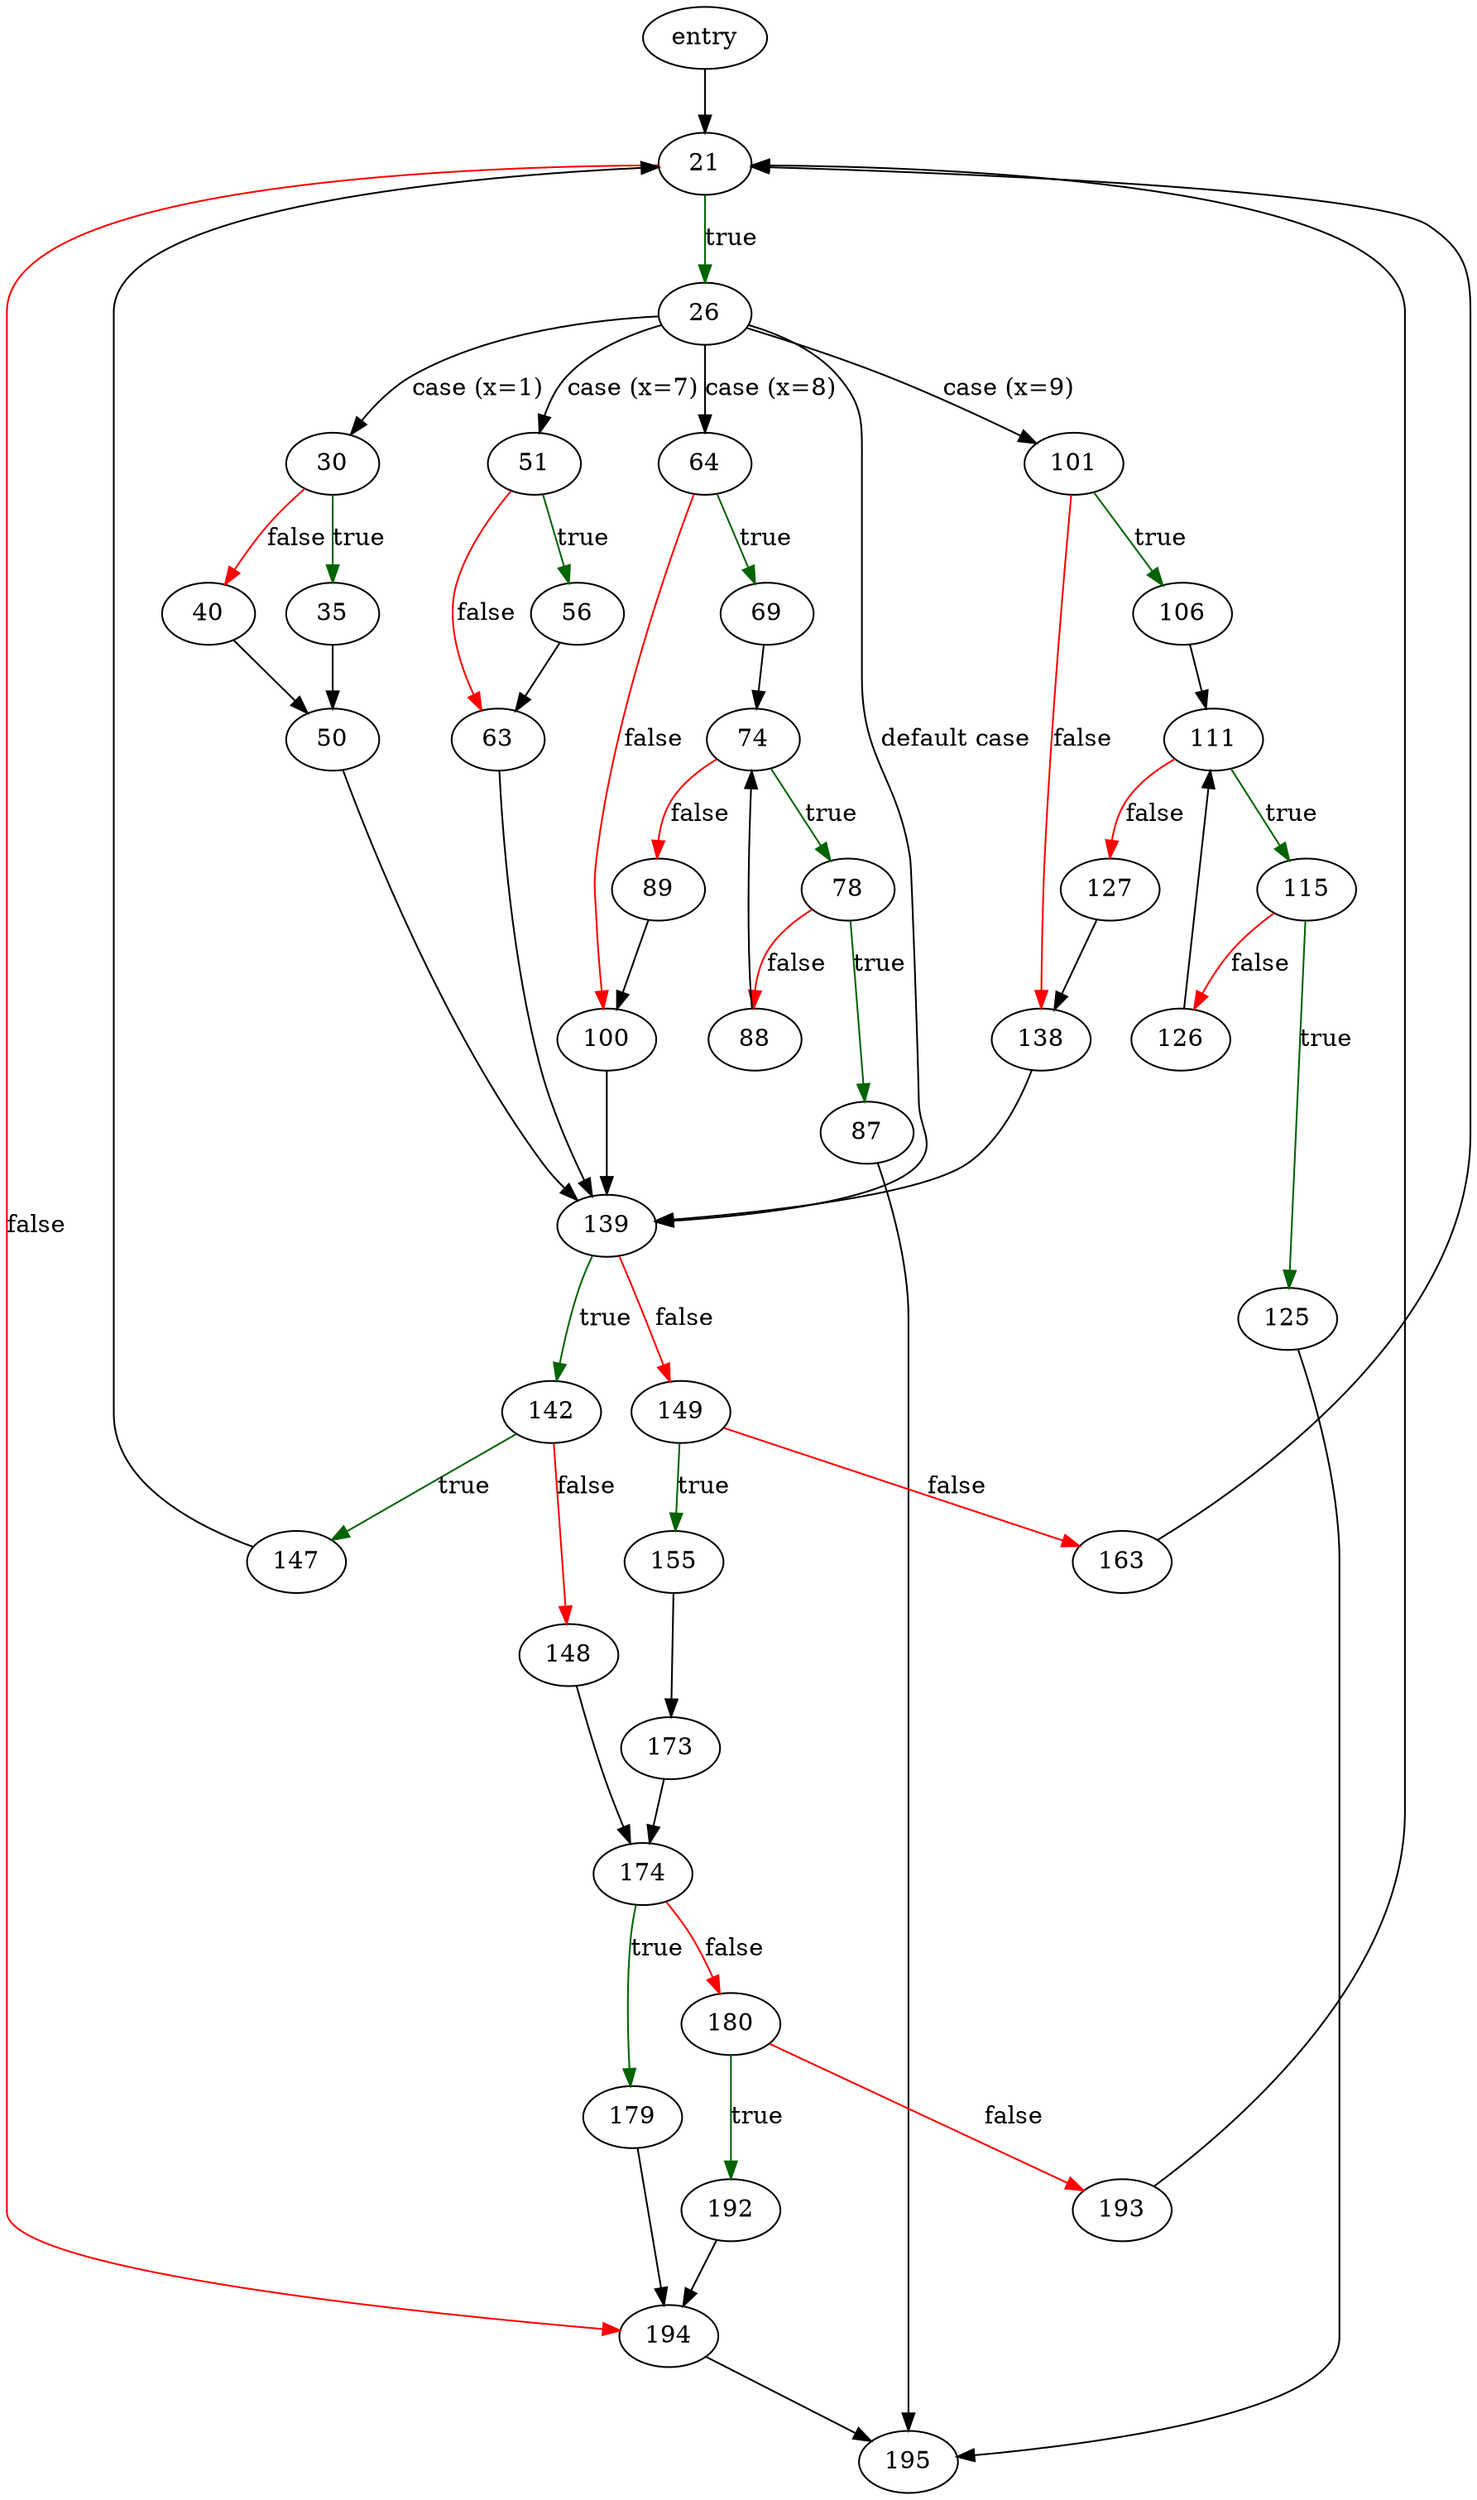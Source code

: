 digraph "completionNext" {
	// Node definitions.
	1 [label=entry];
	21;
	26;
	30;
	35;
	40;
	50;
	51;
	56;
	63;
	64;
	69;
	74;
	78;
	87;
	88;
	89;
	100;
	101;
	106;
	111;
	115;
	125;
	126;
	127;
	138;
	139;
	142;
	147;
	148;
	149;
	155;
	163;
	173;
	174;
	179;
	180;
	192;
	193;
	194;
	195;

	// Edge definitions.
	1 -> 21;
	21 -> 26 [
		color=darkgreen
		label=true
	];
	21 -> 194 [
		color=red
		label=false
	];
	26 -> 30 [label="case (x=1)"];
	26 -> 51 [label="case (x=7)"];
	26 -> 64 [label="case (x=8)"];
	26 -> 101 [label="case (x=9)"];
	26 -> 139 [label="default case"];
	30 -> 35 [
		color=darkgreen
		label=true
	];
	30 -> 40 [
		color=red
		label=false
	];
	35 -> 50;
	40 -> 50;
	50 -> 139;
	51 -> 56 [
		color=darkgreen
		label=true
	];
	51 -> 63 [
		color=red
		label=false
	];
	56 -> 63;
	63 -> 139;
	64 -> 69 [
		color=darkgreen
		label=true
	];
	64 -> 100 [
		color=red
		label=false
	];
	69 -> 74;
	74 -> 78 [
		color=darkgreen
		label=true
	];
	74 -> 89 [
		color=red
		label=false
	];
	78 -> 87 [
		color=darkgreen
		label=true
	];
	78 -> 88 [
		color=red
		label=false
	];
	87 -> 195;
	88 -> 74;
	89 -> 100;
	100 -> 139;
	101 -> 106 [
		color=darkgreen
		label=true
	];
	101 -> 138 [
		color=red
		label=false
	];
	106 -> 111;
	111 -> 115 [
		color=darkgreen
		label=true
	];
	111 -> 127 [
		color=red
		label=false
	];
	115 -> 125 [
		color=darkgreen
		label=true
	];
	115 -> 126 [
		color=red
		label=false
	];
	125 -> 195;
	126 -> 111;
	127 -> 138;
	138 -> 139;
	139 -> 142 [
		color=darkgreen
		label=true
	];
	139 -> 149 [
		color=red
		label=false
	];
	142 -> 147 [
		color=darkgreen
		label=true
	];
	142 -> 148 [
		color=red
		label=false
	];
	147 -> 21;
	148 -> 174;
	149 -> 155 [
		color=darkgreen
		label=true
	];
	149 -> 163 [
		color=red
		label=false
	];
	155 -> 173;
	163 -> 21;
	173 -> 174;
	174 -> 179 [
		color=darkgreen
		label=true
	];
	174 -> 180 [
		color=red
		label=false
	];
	179 -> 194;
	180 -> 192 [
		color=darkgreen
		label=true
	];
	180 -> 193 [
		color=red
		label=false
	];
	192 -> 194;
	193 -> 21;
	194 -> 195;
}
